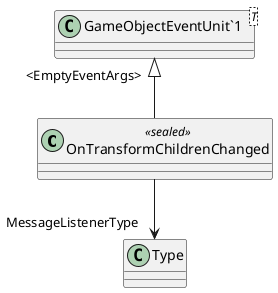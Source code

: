 @startuml
class OnTransformChildrenChanged <<sealed>> {
}
class "GameObjectEventUnit`1"<T> {
}
"GameObjectEventUnit`1" "<EmptyEventArgs>" <|-- OnTransformChildrenChanged
OnTransformChildrenChanged --> "MessageListenerType" Type
@enduml
